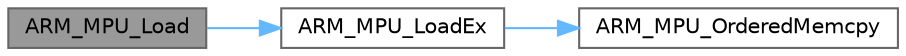 digraph "ARM_MPU_Load"
{
 // LATEX_PDF_SIZE
  bgcolor="transparent";
  edge [fontname=Helvetica,fontsize=10,labelfontname=Helvetica,labelfontsize=10];
  node [fontname=Helvetica,fontsize=10,shape=box,height=0.2,width=0.4];
  rankdir="LR";
  Node1 [id="Node000001",label="ARM_MPU_Load",height=0.2,width=0.4,color="gray40", fillcolor="grey60", style="filled", fontcolor="black",tooltip=" "];
  Node1 -> Node2 [id="edge1_Node000001_Node000002",color="steelblue1",style="solid",tooltip=" "];
  Node2 [id="Node000002",label="ARM_MPU_LoadEx",height=0.2,width=0.4,color="grey40", fillcolor="white", style="filled",URL="$mpu__armv8_8h.html#ab6094419f2abd678f1f3b121cd115049",tooltip=" "];
  Node2 -> Node3 [id="edge2_Node000002_Node000003",color="steelblue1",style="solid",tooltip=" "];
  Node3 [id="Node000003",label="ARM_MPU_OrderedMemcpy",height=0.2,width=0.4,color="grey40", fillcolor="white", style="filled",URL="$mpu__armv8_8h.html#ac1a949403bf84eecaf407003fb553ae7",tooltip=" "];
}
